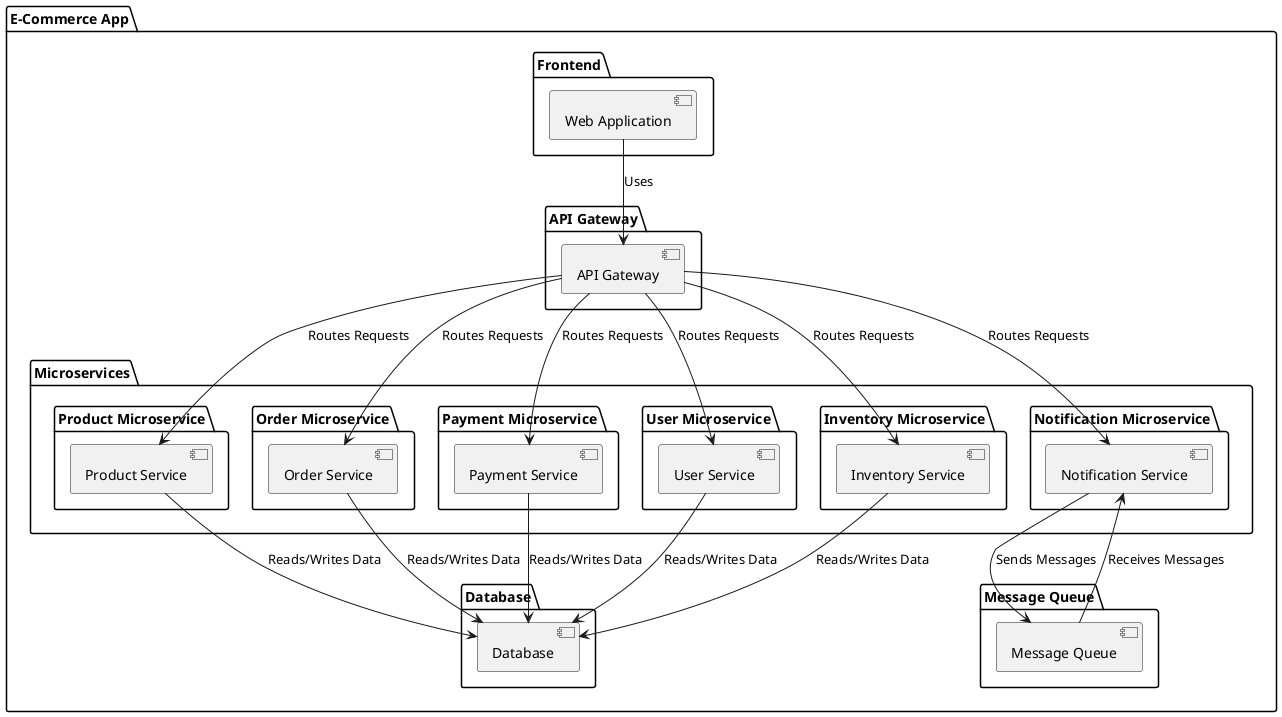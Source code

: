 @startuml

package "E-Commerce App" {
    package "Frontend" {
        [Web Application] as WebApp
    }

    package "API Gateway" {
        [API Gateway] as APIGateway
    }

    package "Microservices" {
        package "Product Microservice" {
            [Product Service] as Product
        }

        package "Order Microservice" {
            [Order Service] as Order
        }

        package "Payment Microservice" {
            [Payment Service] as Payment
        }

        package "User Microservice" {
            [User Service] as User
        }

        package "Inventory Microservice" {
            [Inventory Service] as Inventory
        }

        package "Notification Microservice" {
            [Notification Service] as Notification
        }
    }

    package "Database" {
        [Database] as DB
    }

    package "Message Queue" {
        [Message Queue] as MQ
    }
}

' Relationships
WebApp --> APIGateway : Uses
APIGateway --> Product : Routes Requests
APIGateway --> Order : Routes Requests
APIGateway --> Payment : Routes Requests
APIGateway --> User : Routes Requests
APIGateway --> Inventory : Routes Requests
APIGateway --> Notification : Routes Requests
Product --> DB : Reads/Writes Data
Order --> DB : Reads/Writes Data
Payment --> DB : Reads/Writes Data
User --> DB : Reads/Writes Data
Inventory --> DB : Reads/Writes Data
Notification --> MQ : Sends Messages
MQ --> Notification : Receives Messages

@enduml